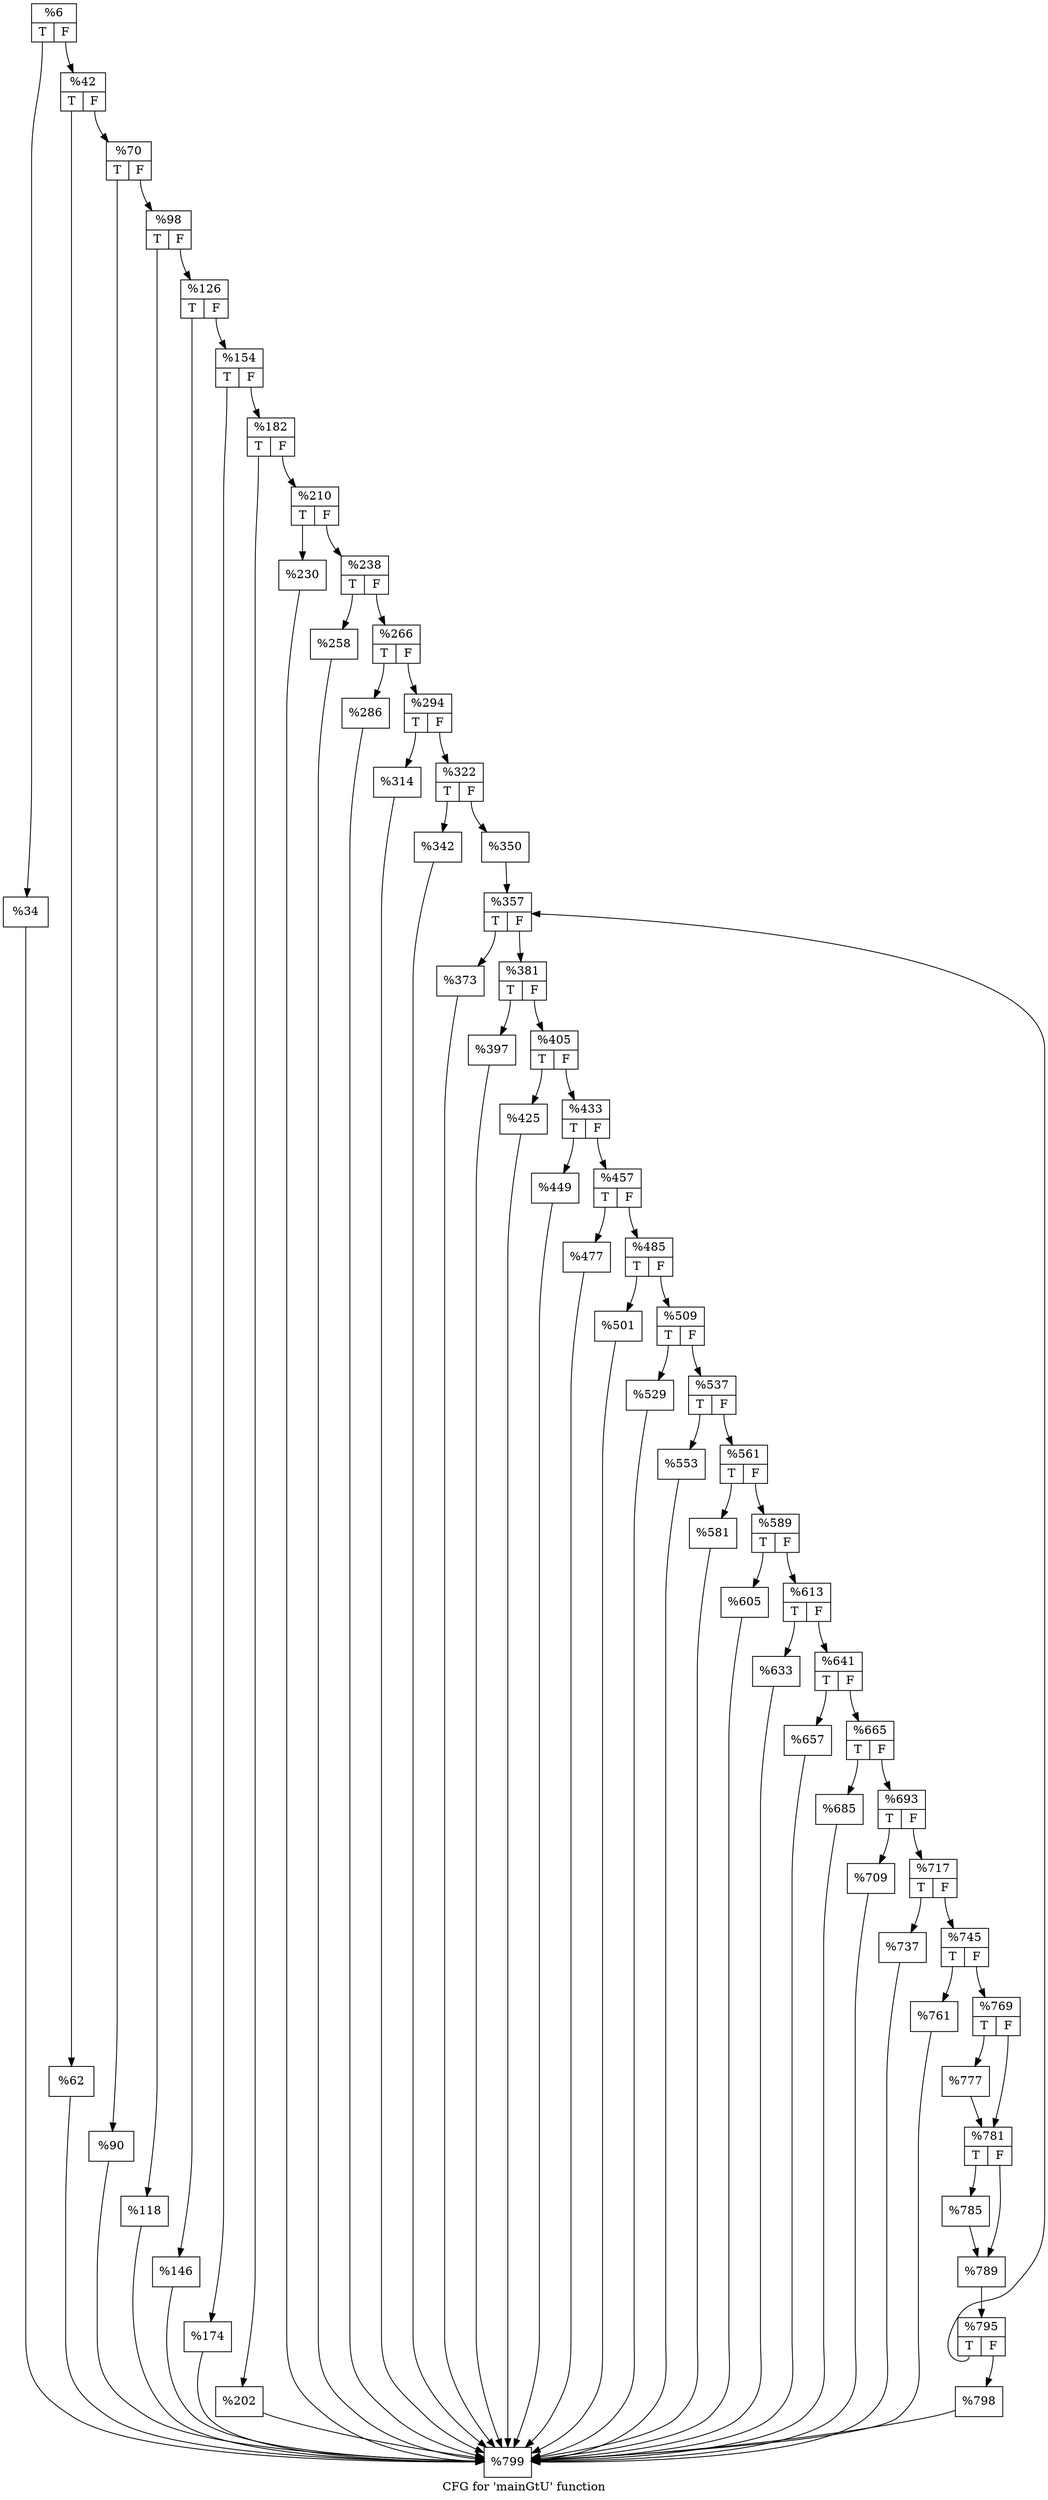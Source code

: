 digraph "CFG for 'mainGtU' function" {
	label="CFG for 'mainGtU' function";

	Node0x1a30b40 [shape=record,label="{%6|{<s0>T|<s1>F}}"];
	Node0x1a30b40:s0 -> Node0x1a309a0;
	Node0x1a30b40:s1 -> Node0x1a31a30;
	Node0x1a309a0 [shape=record,label="{%34}"];
	Node0x1a309a0 -> Node0x1a31db0;
	Node0x1a31a30 [shape=record,label="{%42|{<s0>T|<s1>F}}"];
	Node0x1a31a30:s0 -> Node0x1a327f0;
	Node0x1a31a30:s1 -> Node0x1a32840;
	Node0x1a327f0 [shape=record,label="{%62}"];
	Node0x1a327f0 -> Node0x1a31db0;
	Node0x1a32840 [shape=record,label="{%70|{<s0>T|<s1>F}}"];
	Node0x1a32840:s0 -> Node0x1a33640;
	Node0x1a32840:s1 -> Node0x1a33690;
	Node0x1a33640 [shape=record,label="{%90}"];
	Node0x1a33640 -> Node0x1a31db0;
	Node0x1a33690 [shape=record,label="{%98|{<s0>T|<s1>F}}"];
	Node0x1a33690:s0 -> Node0x1a34490;
	Node0x1a33690:s1 -> Node0x1a344e0;
	Node0x1a34490 [shape=record,label="{%118}"];
	Node0x1a34490 -> Node0x1a31db0;
	Node0x1a344e0 [shape=record,label="{%126|{<s0>T|<s1>F}}"];
	Node0x1a344e0:s0 -> Node0x1a35af0;
	Node0x1a344e0:s1 -> Node0x1a35b40;
	Node0x1a35af0 [shape=record,label="{%146}"];
	Node0x1a35af0 -> Node0x1a31db0;
	Node0x1a35b40 [shape=record,label="{%154|{<s0>T|<s1>F}}"];
	Node0x1a35b40:s0 -> Node0x1a36940;
	Node0x1a35b40:s1 -> Node0x1a36990;
	Node0x1a36940 [shape=record,label="{%174}"];
	Node0x1a36940 -> Node0x1a31db0;
	Node0x1a36990 [shape=record,label="{%182|{<s0>T|<s1>F}}"];
	Node0x1a36990:s0 -> Node0x1a37790;
	Node0x1a36990:s1 -> Node0x1a377e0;
	Node0x1a37790 [shape=record,label="{%202}"];
	Node0x1a37790 -> Node0x1a31db0;
	Node0x1a377e0 [shape=record,label="{%210|{<s0>T|<s1>F}}"];
	Node0x1a377e0:s0 -> Node0x1a385e0;
	Node0x1a377e0:s1 -> Node0x1a38630;
	Node0x1a385e0 [shape=record,label="{%230}"];
	Node0x1a385e0 -> Node0x1a31db0;
	Node0x1a38630 [shape=record,label="{%238|{<s0>T|<s1>F}}"];
	Node0x1a38630:s0 -> Node0x1a34a90;
	Node0x1a38630:s1 -> Node0x1a34ae0;
	Node0x1a34a90 [shape=record,label="{%258}"];
	Node0x1a34a90 -> Node0x1a31db0;
	Node0x1a34ae0 [shape=record,label="{%266|{<s0>T|<s1>F}}"];
	Node0x1a34ae0:s0 -> Node0x1a3aac0;
	Node0x1a34ae0:s1 -> Node0x1a3ab10;
	Node0x1a3aac0 [shape=record,label="{%286}"];
	Node0x1a3aac0 -> Node0x1a31db0;
	Node0x1a3ab10 [shape=record,label="{%294|{<s0>T|<s1>F}}"];
	Node0x1a3ab10:s0 -> Node0x1a3b910;
	Node0x1a3ab10:s1 -> Node0x1a3b960;
	Node0x1a3b910 [shape=record,label="{%314}"];
	Node0x1a3b910 -> Node0x1a31db0;
	Node0x1a3b960 [shape=record,label="{%322|{<s0>T|<s1>F}}"];
	Node0x1a3b960:s0 -> Node0x1a3c760;
	Node0x1a3b960:s1 -> Node0x1a3c7b0;
	Node0x1a3c760 [shape=record,label="{%342}"];
	Node0x1a3c760 -> Node0x1a31db0;
	Node0x1a3c7b0 [shape=record,label="{%350}"];
	Node0x1a3c7b0 -> Node0x1a3d010;
	Node0x1a3d010 [shape=record,label="{%357|{<s0>T|<s1>F}}"];
	Node0x1a3d010:s0 -> Node0x1a3d7b0;
	Node0x1a3d010:s1 -> Node0x1a3d800;
	Node0x1a3d7b0 [shape=record,label="{%373}"];
	Node0x1a3d7b0 -> Node0x1a31db0;
	Node0x1a3d800 [shape=record,label="{%381|{<s0>T|<s1>F}}"];
	Node0x1a3d800:s0 -> Node0x1a3e360;
	Node0x1a3d800:s1 -> Node0x1a3e3b0;
	Node0x1a3e360 [shape=record,label="{%397}"];
	Node0x1a3e360 -> Node0x1a31db0;
	Node0x1a3e3b0 [shape=record,label="{%405|{<s0>T|<s1>F}}"];
	Node0x1a3e3b0:s0 -> Node0x1a3f1b0;
	Node0x1a3e3b0:s1 -> Node0x1a3f200;
	Node0x1a3f1b0 [shape=record,label="{%425}"];
	Node0x1a3f1b0 -> Node0x1a31db0;
	Node0x1a3f200 [shape=record,label="{%433|{<s0>T|<s1>F}}"];
	Node0x1a3f200:s0 -> Node0x1a3fd60;
	Node0x1a3f200:s1 -> Node0x1a3fdb0;
	Node0x1a3fd60 [shape=record,label="{%449}"];
	Node0x1a3fd60 -> Node0x1a31db0;
	Node0x1a3fdb0 [shape=record,label="{%457|{<s0>T|<s1>F}}"];
	Node0x1a3fdb0:s0 -> Node0x1a40bb0;
	Node0x1a3fdb0:s1 -> Node0x1a40c00;
	Node0x1a40bb0 [shape=record,label="{%477}"];
	Node0x1a40bb0 -> Node0x1a31db0;
	Node0x1a40c00 [shape=record,label="{%485|{<s0>T|<s1>F}}"];
	Node0x1a40c00:s0 -> Node0x1a41760;
	Node0x1a40c00:s1 -> Node0x1a417b0;
	Node0x1a41760 [shape=record,label="{%501}"];
	Node0x1a41760 -> Node0x1a31db0;
	Node0x1a417b0 [shape=record,label="{%509|{<s0>T|<s1>F}}"];
	Node0x1a417b0:s0 -> Node0x1a39ba0;
	Node0x1a417b0:s1 -> Node0x1a39bf0;
	Node0x1a39ba0 [shape=record,label="{%529}"];
	Node0x1a39ba0 -> Node0x1a31db0;
	Node0x1a39bf0 [shape=record,label="{%537|{<s0>T|<s1>F}}"];
	Node0x1a39bf0:s0 -> Node0x1a44190;
	Node0x1a39bf0:s1 -> Node0x1a441e0;
	Node0x1a44190 [shape=record,label="{%553}"];
	Node0x1a44190 -> Node0x1a31db0;
	Node0x1a441e0 [shape=record,label="{%561|{<s0>T|<s1>F}}"];
	Node0x1a441e0:s0 -> Node0x1a44fe0;
	Node0x1a441e0:s1 -> Node0x1a45030;
	Node0x1a44fe0 [shape=record,label="{%581}"];
	Node0x1a44fe0 -> Node0x1a31db0;
	Node0x1a45030 [shape=record,label="{%589|{<s0>T|<s1>F}}"];
	Node0x1a45030:s0 -> Node0x1a45b90;
	Node0x1a45030:s1 -> Node0x1a45be0;
	Node0x1a45b90 [shape=record,label="{%605}"];
	Node0x1a45b90 -> Node0x1a31db0;
	Node0x1a45be0 [shape=record,label="{%613|{<s0>T|<s1>F}}"];
	Node0x1a45be0:s0 -> Node0x1a469e0;
	Node0x1a45be0:s1 -> Node0x1a46a30;
	Node0x1a469e0 [shape=record,label="{%633}"];
	Node0x1a469e0 -> Node0x1a31db0;
	Node0x1a46a30 [shape=record,label="{%641|{<s0>T|<s1>F}}"];
	Node0x1a46a30:s0 -> Node0x1a47590;
	Node0x1a46a30:s1 -> Node0x1a475e0;
	Node0x1a47590 [shape=record,label="{%657}"];
	Node0x1a47590 -> Node0x1a31db0;
	Node0x1a475e0 [shape=record,label="{%665|{<s0>T|<s1>F}}"];
	Node0x1a475e0:s0 -> Node0x1a483e0;
	Node0x1a475e0:s1 -> Node0x1a48430;
	Node0x1a483e0 [shape=record,label="{%685}"];
	Node0x1a483e0 -> Node0x1a31db0;
	Node0x1a48430 [shape=record,label="{%693|{<s0>T|<s1>F}}"];
	Node0x1a48430:s0 -> Node0x1a48f90;
	Node0x1a48430:s1 -> Node0x1a48fe0;
	Node0x1a48f90 [shape=record,label="{%709}"];
	Node0x1a48f90 -> Node0x1a31db0;
	Node0x1a48fe0 [shape=record,label="{%717|{<s0>T|<s1>F}}"];
	Node0x1a48fe0:s0 -> Node0x1a49de0;
	Node0x1a48fe0:s1 -> Node0x1a49e30;
	Node0x1a49de0 [shape=record,label="{%737}"];
	Node0x1a49de0 -> Node0x1a31db0;
	Node0x1a49e30 [shape=record,label="{%745|{<s0>T|<s1>F}}"];
	Node0x1a49e30:s0 -> Node0x1a4a990;
	Node0x1a49e30:s1 -> Node0x1a4a9e0;
	Node0x1a4a990 [shape=record,label="{%761}"];
	Node0x1a4a990 -> Node0x1a31db0;
	Node0x1a4a9e0 [shape=record,label="{%769|{<s0>T|<s1>F}}"];
	Node0x1a4a9e0:s0 -> Node0x1a4b220;
	Node0x1a4a9e0:s1 -> Node0x1a4b270;
	Node0x1a4b220 [shape=record,label="{%777}"];
	Node0x1a4b220 -> Node0x1a4b270;
	Node0x1a4b270 [shape=record,label="{%781|{<s0>T|<s1>F}}"];
	Node0x1a4b270:s0 -> Node0x1a4b690;
	Node0x1a4b270:s1 -> Node0x1a4b6e0;
	Node0x1a4b690 [shape=record,label="{%785}"];
	Node0x1a4b690 -> Node0x1a4b6e0;
	Node0x1a4b6e0 [shape=record,label="{%789}"];
	Node0x1a4b6e0 -> Node0x1a4bcd0;
	Node0x1a4bcd0 [shape=record,label="{%795|{<s0>T|<s1>F}}"];
	Node0x1a4bcd0:s0 -> Node0x1a3d010;
	Node0x1a4bcd0:s1 -> Node0x1a4be50;
	Node0x1a4be50 [shape=record,label="{%798}"];
	Node0x1a4be50 -> Node0x1a31db0;
	Node0x1a31db0 [shape=record,label="{%799}"];
}
